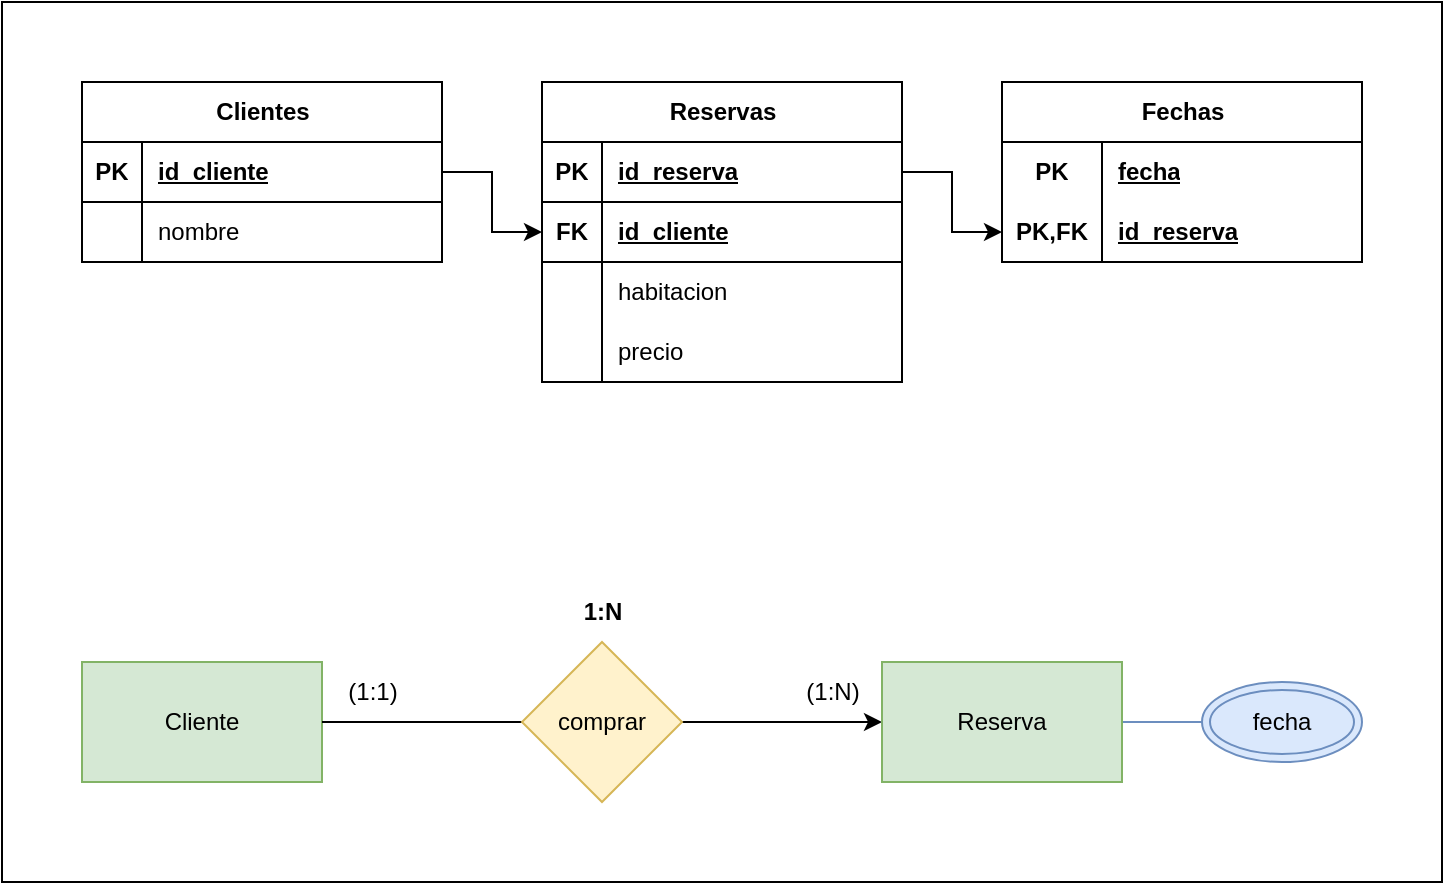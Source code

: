 <mxfile version="26.0.13">
  <diagram name="Page-1" id="AEam-EhrjT0vkQGm4RVA">
    <mxGraphModel dx="1138" dy="673" grid="1" gridSize="10" guides="1" tooltips="1" connect="1" arrows="1" fold="1" page="1" pageScale="1" pageWidth="850" pageHeight="1100" math="0" shadow="0">
      <root>
        <mxCell id="0" />
        <mxCell id="1" parent="0" />
        <mxCell id="xO_PuKC_6HDvW6VsukCi-99" value="" style="group" vertex="1" connectable="0" parent="1">
          <mxGeometry width="720" height="440" as="geometry" />
        </mxCell>
        <mxCell id="xO_PuKC_6HDvW6VsukCi-98" value="" style="rounded=0;whiteSpace=wrap;html=1;" vertex="1" parent="xO_PuKC_6HDvW6VsukCi-99">
          <mxGeometry width="720" height="440" as="geometry" />
        </mxCell>
        <mxCell id="xO_PuKC_6HDvW6VsukCi-41" value="Cliente" style="rounded=0;whiteSpace=wrap;html=1;fillColor=#d5e8d4;strokeColor=#82b366;" vertex="1" parent="xO_PuKC_6HDvW6VsukCi-99">
          <mxGeometry x="40" y="330" width="120" height="60" as="geometry" />
        </mxCell>
        <mxCell id="xO_PuKC_6HDvW6VsukCi-46" style="edgeStyle=orthogonalEdgeStyle;rounded=0;orthogonalLoop=1;jettySize=auto;html=1;exitX=1;exitY=0.5;exitDx=0;exitDy=0;entryX=0;entryY=0.5;entryDx=0;entryDy=0;" edge="1" parent="xO_PuKC_6HDvW6VsukCi-99" source="xO_PuKC_6HDvW6VsukCi-42" target="xO_PuKC_6HDvW6VsukCi-43">
          <mxGeometry relative="1" as="geometry" />
        </mxCell>
        <mxCell id="xO_PuKC_6HDvW6VsukCi-47" style="edgeStyle=orthogonalEdgeStyle;rounded=0;orthogonalLoop=1;jettySize=auto;html=1;exitX=0;exitY=0.5;exitDx=0;exitDy=0;entryX=1;entryY=0.5;entryDx=0;entryDy=0;endArrow=none;startFill=0;" edge="1" parent="xO_PuKC_6HDvW6VsukCi-99" source="xO_PuKC_6HDvW6VsukCi-42" target="xO_PuKC_6HDvW6VsukCi-41">
          <mxGeometry relative="1" as="geometry" />
        </mxCell>
        <mxCell id="xO_PuKC_6HDvW6VsukCi-42" value="comprar" style="rhombus;whiteSpace=wrap;html=1;fillColor=#fff2cc;strokeColor=#d6b656;" vertex="1" parent="xO_PuKC_6HDvW6VsukCi-99">
          <mxGeometry x="260" y="320" width="80" height="80" as="geometry" />
        </mxCell>
        <mxCell id="xO_PuKC_6HDvW6VsukCi-45" style="edgeStyle=orthogonalEdgeStyle;rounded=0;orthogonalLoop=1;jettySize=auto;html=1;exitX=1;exitY=0.5;exitDx=0;exitDy=0;entryX=0;entryY=0.5;entryDx=0;entryDy=0;endArrow=none;startFill=0;fillColor=#dae8fc;strokeColor=#6c8ebf;" edge="1" parent="xO_PuKC_6HDvW6VsukCi-99" source="xO_PuKC_6HDvW6VsukCi-43" target="xO_PuKC_6HDvW6VsukCi-44">
          <mxGeometry relative="1" as="geometry" />
        </mxCell>
        <mxCell id="xO_PuKC_6HDvW6VsukCi-43" value="Reserva" style="rounded=0;whiteSpace=wrap;html=1;fillColor=#d5e8d4;strokeColor=#82b366;" vertex="1" parent="xO_PuKC_6HDvW6VsukCi-99">
          <mxGeometry x="440" y="330" width="120" height="60" as="geometry" />
        </mxCell>
        <mxCell id="xO_PuKC_6HDvW6VsukCi-44" value="fecha" style="ellipse;shape=doubleEllipse;whiteSpace=wrap;html=1;fillColor=#dae8fc;strokeColor=#6c8ebf;" vertex="1" parent="xO_PuKC_6HDvW6VsukCi-99">
          <mxGeometry x="600" y="340" width="80" height="40" as="geometry" />
        </mxCell>
        <mxCell id="xO_PuKC_6HDvW6VsukCi-48" value="(1:N)" style="text;html=1;align=center;verticalAlign=middle;resizable=0;points=[];autosize=1;strokeColor=none;fillColor=none;" vertex="1" parent="xO_PuKC_6HDvW6VsukCi-99">
          <mxGeometry x="390" y="330" width="50" height="30" as="geometry" />
        </mxCell>
        <mxCell id="xO_PuKC_6HDvW6VsukCi-49" value="(1:1)" style="text;html=1;align=center;verticalAlign=middle;resizable=0;points=[];autosize=1;strokeColor=none;fillColor=none;" vertex="1" parent="xO_PuKC_6HDvW6VsukCi-99">
          <mxGeometry x="160" y="330" width="50" height="30" as="geometry" />
        </mxCell>
        <mxCell id="xO_PuKC_6HDvW6VsukCi-50" value="1:N" style="text;html=1;align=center;verticalAlign=middle;resizable=0;points=[];autosize=1;strokeColor=none;fillColor=none;fontStyle=1" vertex="1" parent="xO_PuKC_6HDvW6VsukCi-99">
          <mxGeometry x="280" y="290" width="40" height="30" as="geometry" />
        </mxCell>
        <mxCell id="xO_PuKC_6HDvW6VsukCi-51" value="Clientes" style="shape=table;startSize=30;container=1;collapsible=1;childLayout=tableLayout;fixedRows=1;rowLines=0;fontStyle=1;align=center;resizeLast=1;html=1;" vertex="1" parent="xO_PuKC_6HDvW6VsukCi-99">
          <mxGeometry x="40" y="40" width="180" height="90" as="geometry" />
        </mxCell>
        <mxCell id="xO_PuKC_6HDvW6VsukCi-52" value="" style="shape=tableRow;horizontal=0;startSize=0;swimlaneHead=0;swimlaneBody=0;fillColor=none;collapsible=0;dropTarget=0;points=[[0,0.5],[1,0.5]];portConstraint=eastwest;top=0;left=0;right=0;bottom=1;" vertex="1" parent="xO_PuKC_6HDvW6VsukCi-51">
          <mxGeometry y="30" width="180" height="30" as="geometry" />
        </mxCell>
        <mxCell id="xO_PuKC_6HDvW6VsukCi-53" value="PK" style="shape=partialRectangle;connectable=0;fillColor=none;top=0;left=0;bottom=0;right=0;fontStyle=1;overflow=hidden;whiteSpace=wrap;html=1;" vertex="1" parent="xO_PuKC_6HDvW6VsukCi-52">
          <mxGeometry width="30" height="30" as="geometry">
            <mxRectangle width="30" height="30" as="alternateBounds" />
          </mxGeometry>
        </mxCell>
        <mxCell id="xO_PuKC_6HDvW6VsukCi-54" value="id_cliente" style="shape=partialRectangle;connectable=0;fillColor=none;top=0;left=0;bottom=0;right=0;align=left;spacingLeft=6;fontStyle=5;overflow=hidden;whiteSpace=wrap;html=1;" vertex="1" parent="xO_PuKC_6HDvW6VsukCi-52">
          <mxGeometry x="30" width="150" height="30" as="geometry">
            <mxRectangle width="150" height="30" as="alternateBounds" />
          </mxGeometry>
        </mxCell>
        <mxCell id="xO_PuKC_6HDvW6VsukCi-55" value="" style="shape=tableRow;horizontal=0;startSize=0;swimlaneHead=0;swimlaneBody=0;fillColor=none;collapsible=0;dropTarget=0;points=[[0,0.5],[1,0.5]];portConstraint=eastwest;top=0;left=0;right=0;bottom=0;" vertex="1" parent="xO_PuKC_6HDvW6VsukCi-51">
          <mxGeometry y="60" width="180" height="30" as="geometry" />
        </mxCell>
        <mxCell id="xO_PuKC_6HDvW6VsukCi-56" value="" style="shape=partialRectangle;connectable=0;fillColor=none;top=0;left=0;bottom=0;right=0;editable=1;overflow=hidden;whiteSpace=wrap;html=1;" vertex="1" parent="xO_PuKC_6HDvW6VsukCi-55">
          <mxGeometry width="30" height="30" as="geometry">
            <mxRectangle width="30" height="30" as="alternateBounds" />
          </mxGeometry>
        </mxCell>
        <mxCell id="xO_PuKC_6HDvW6VsukCi-57" value="nombre" style="shape=partialRectangle;connectable=0;fillColor=none;top=0;left=0;bottom=0;right=0;align=left;spacingLeft=6;overflow=hidden;whiteSpace=wrap;html=1;" vertex="1" parent="xO_PuKC_6HDvW6VsukCi-55">
          <mxGeometry x="30" width="150" height="30" as="geometry">
            <mxRectangle width="150" height="30" as="alternateBounds" />
          </mxGeometry>
        </mxCell>
        <mxCell id="xO_PuKC_6HDvW6VsukCi-64" value="Reservas" style="shape=table;startSize=30;container=1;collapsible=1;childLayout=tableLayout;fixedRows=1;rowLines=0;fontStyle=1;align=center;resizeLast=1;html=1;" vertex="1" parent="xO_PuKC_6HDvW6VsukCi-99">
          <mxGeometry x="270" y="40" width="180" height="150" as="geometry" />
        </mxCell>
        <mxCell id="xO_PuKC_6HDvW6VsukCi-65" value="" style="shape=tableRow;horizontal=0;startSize=0;swimlaneHead=0;swimlaneBody=0;fillColor=none;collapsible=0;dropTarget=0;points=[[0,0.5],[1,0.5]];portConstraint=eastwest;top=0;left=0;right=0;bottom=1;" vertex="1" parent="xO_PuKC_6HDvW6VsukCi-64">
          <mxGeometry y="30" width="180" height="30" as="geometry" />
        </mxCell>
        <mxCell id="xO_PuKC_6HDvW6VsukCi-66" value="PK" style="shape=partialRectangle;connectable=0;fillColor=none;top=0;left=0;bottom=0;right=0;fontStyle=1;overflow=hidden;whiteSpace=wrap;html=1;" vertex="1" parent="xO_PuKC_6HDvW6VsukCi-65">
          <mxGeometry width="30" height="30" as="geometry">
            <mxRectangle width="30" height="30" as="alternateBounds" />
          </mxGeometry>
        </mxCell>
        <mxCell id="xO_PuKC_6HDvW6VsukCi-67" value="id_reserva" style="shape=partialRectangle;connectable=0;fillColor=none;top=0;left=0;bottom=0;right=0;align=left;spacingLeft=6;fontStyle=5;overflow=hidden;whiteSpace=wrap;html=1;" vertex="1" parent="xO_PuKC_6HDvW6VsukCi-65">
          <mxGeometry x="30" width="150" height="30" as="geometry">
            <mxRectangle width="150" height="30" as="alternateBounds" />
          </mxGeometry>
        </mxCell>
        <mxCell id="xO_PuKC_6HDvW6VsukCi-77" value="" style="shape=tableRow;horizontal=0;startSize=0;swimlaneHead=0;swimlaneBody=0;fillColor=none;collapsible=0;dropTarget=0;points=[[0,0.5],[1,0.5]];portConstraint=eastwest;top=0;left=0;right=0;bottom=1;" vertex="1" parent="xO_PuKC_6HDvW6VsukCi-64">
          <mxGeometry y="60" width="180" height="30" as="geometry" />
        </mxCell>
        <mxCell id="xO_PuKC_6HDvW6VsukCi-78" value="FK" style="shape=partialRectangle;connectable=0;fillColor=none;top=0;left=0;bottom=0;right=0;fontStyle=1;overflow=hidden;whiteSpace=wrap;html=1;" vertex="1" parent="xO_PuKC_6HDvW6VsukCi-77">
          <mxGeometry width="30" height="30" as="geometry">
            <mxRectangle width="30" height="30" as="alternateBounds" />
          </mxGeometry>
        </mxCell>
        <mxCell id="xO_PuKC_6HDvW6VsukCi-79" value="id_cliente" style="shape=partialRectangle;connectable=0;fillColor=none;top=0;left=0;bottom=0;right=0;align=left;spacingLeft=6;fontStyle=5;overflow=hidden;whiteSpace=wrap;html=1;" vertex="1" parent="xO_PuKC_6HDvW6VsukCi-77">
          <mxGeometry x="30" width="150" height="30" as="geometry">
            <mxRectangle width="150" height="30" as="alternateBounds" />
          </mxGeometry>
        </mxCell>
        <mxCell id="xO_PuKC_6HDvW6VsukCi-68" value="" style="shape=tableRow;horizontal=0;startSize=0;swimlaneHead=0;swimlaneBody=0;fillColor=none;collapsible=0;dropTarget=0;points=[[0,0.5],[1,0.5]];portConstraint=eastwest;top=0;left=0;right=0;bottom=0;" vertex="1" parent="xO_PuKC_6HDvW6VsukCi-64">
          <mxGeometry y="90" width="180" height="30" as="geometry" />
        </mxCell>
        <mxCell id="xO_PuKC_6HDvW6VsukCi-69" value="" style="shape=partialRectangle;connectable=0;fillColor=none;top=0;left=0;bottom=0;right=0;editable=1;overflow=hidden;whiteSpace=wrap;html=1;" vertex="1" parent="xO_PuKC_6HDvW6VsukCi-68">
          <mxGeometry width="30" height="30" as="geometry">
            <mxRectangle width="30" height="30" as="alternateBounds" />
          </mxGeometry>
        </mxCell>
        <mxCell id="xO_PuKC_6HDvW6VsukCi-70" value="habitacion" style="shape=partialRectangle;connectable=0;fillColor=none;top=0;left=0;bottom=0;right=0;align=left;spacingLeft=6;overflow=hidden;whiteSpace=wrap;html=1;" vertex="1" parent="xO_PuKC_6HDvW6VsukCi-68">
          <mxGeometry x="30" width="150" height="30" as="geometry">
            <mxRectangle width="150" height="30" as="alternateBounds" />
          </mxGeometry>
        </mxCell>
        <mxCell id="xO_PuKC_6HDvW6VsukCi-71" value="" style="shape=tableRow;horizontal=0;startSize=0;swimlaneHead=0;swimlaneBody=0;fillColor=none;collapsible=0;dropTarget=0;points=[[0,0.5],[1,0.5]];portConstraint=eastwest;top=0;left=0;right=0;bottom=0;" vertex="1" parent="xO_PuKC_6HDvW6VsukCi-64">
          <mxGeometry y="120" width="180" height="30" as="geometry" />
        </mxCell>
        <mxCell id="xO_PuKC_6HDvW6VsukCi-72" value="" style="shape=partialRectangle;connectable=0;fillColor=none;top=0;left=0;bottom=0;right=0;editable=1;overflow=hidden;whiteSpace=wrap;html=1;" vertex="1" parent="xO_PuKC_6HDvW6VsukCi-71">
          <mxGeometry width="30" height="30" as="geometry">
            <mxRectangle width="30" height="30" as="alternateBounds" />
          </mxGeometry>
        </mxCell>
        <mxCell id="xO_PuKC_6HDvW6VsukCi-73" value="precio" style="shape=partialRectangle;connectable=0;fillColor=none;top=0;left=0;bottom=0;right=0;align=left;spacingLeft=6;overflow=hidden;whiteSpace=wrap;html=1;" vertex="1" parent="xO_PuKC_6HDvW6VsukCi-71">
          <mxGeometry x="30" width="150" height="30" as="geometry">
            <mxRectangle width="150" height="30" as="alternateBounds" />
          </mxGeometry>
        </mxCell>
        <mxCell id="xO_PuKC_6HDvW6VsukCi-80" value="Fechas" style="shape=table;startSize=30;container=1;collapsible=1;childLayout=tableLayout;fixedRows=1;rowLines=0;fontStyle=1;align=center;resizeLast=1;html=1;" vertex="1" parent="xO_PuKC_6HDvW6VsukCi-99">
          <mxGeometry x="500" y="40" width="180" height="90" as="geometry" />
        </mxCell>
        <mxCell id="xO_PuKC_6HDvW6VsukCi-81" value="" style="shape=tableRow;horizontal=0;startSize=0;swimlaneHead=0;swimlaneBody=0;fillColor=none;collapsible=0;dropTarget=0;points=[[0,0.5],[1,0.5]];portConstraint=eastwest;top=0;left=0;right=0;bottom=0;" vertex="1" parent="xO_PuKC_6HDvW6VsukCi-80">
          <mxGeometry y="30" width="180" height="30" as="geometry" />
        </mxCell>
        <mxCell id="xO_PuKC_6HDvW6VsukCi-82" value="PK" style="shape=partialRectangle;connectable=0;fillColor=none;top=0;left=0;bottom=0;right=0;fontStyle=1;overflow=hidden;whiteSpace=wrap;html=1;" vertex="1" parent="xO_PuKC_6HDvW6VsukCi-81">
          <mxGeometry width="50" height="30" as="geometry">
            <mxRectangle width="50" height="30" as="alternateBounds" />
          </mxGeometry>
        </mxCell>
        <mxCell id="xO_PuKC_6HDvW6VsukCi-83" value="fecha" style="shape=partialRectangle;connectable=0;fillColor=none;top=0;left=0;bottom=0;right=0;align=left;spacingLeft=6;fontStyle=5;overflow=hidden;whiteSpace=wrap;html=1;" vertex="1" parent="xO_PuKC_6HDvW6VsukCi-81">
          <mxGeometry x="50" width="130" height="30" as="geometry">
            <mxRectangle width="130" height="30" as="alternateBounds" />
          </mxGeometry>
        </mxCell>
        <mxCell id="xO_PuKC_6HDvW6VsukCi-94" value="" style="shape=tableRow;horizontal=0;startSize=0;swimlaneHead=0;swimlaneBody=0;fillColor=none;collapsible=0;dropTarget=0;points=[[0,0.5],[1,0.5]];portConstraint=eastwest;top=0;left=0;right=0;bottom=1;" vertex="1" parent="xO_PuKC_6HDvW6VsukCi-80">
          <mxGeometry y="60" width="180" height="30" as="geometry" />
        </mxCell>
        <mxCell id="xO_PuKC_6HDvW6VsukCi-95" value="PK,FK" style="shape=partialRectangle;connectable=0;fillColor=none;top=0;left=0;bottom=0;right=0;fontStyle=1;overflow=hidden;whiteSpace=wrap;html=1;" vertex="1" parent="xO_PuKC_6HDvW6VsukCi-94">
          <mxGeometry width="50" height="30" as="geometry">
            <mxRectangle width="50" height="30" as="alternateBounds" />
          </mxGeometry>
        </mxCell>
        <mxCell id="xO_PuKC_6HDvW6VsukCi-96" value="id_reserva" style="shape=partialRectangle;connectable=0;fillColor=none;top=0;left=0;bottom=0;right=0;align=left;spacingLeft=6;fontStyle=5;overflow=hidden;whiteSpace=wrap;html=1;" vertex="1" parent="xO_PuKC_6HDvW6VsukCi-94">
          <mxGeometry x="50" width="130" height="30" as="geometry">
            <mxRectangle width="130" height="30" as="alternateBounds" />
          </mxGeometry>
        </mxCell>
        <mxCell id="xO_PuKC_6HDvW6VsukCi-93" style="edgeStyle=orthogonalEdgeStyle;rounded=0;orthogonalLoop=1;jettySize=auto;html=1;exitX=1;exitY=0.5;exitDx=0;exitDy=0;entryX=0;entryY=0.5;entryDx=0;entryDy=0;" edge="1" parent="xO_PuKC_6HDvW6VsukCi-99" source="xO_PuKC_6HDvW6VsukCi-52" target="xO_PuKC_6HDvW6VsukCi-77">
          <mxGeometry relative="1" as="geometry" />
        </mxCell>
        <mxCell id="xO_PuKC_6HDvW6VsukCi-97" style="edgeStyle=orthogonalEdgeStyle;rounded=0;orthogonalLoop=1;jettySize=auto;html=1;exitX=1;exitY=0.5;exitDx=0;exitDy=0;entryX=0;entryY=0.5;entryDx=0;entryDy=0;" edge="1" parent="xO_PuKC_6HDvW6VsukCi-99" source="xO_PuKC_6HDvW6VsukCi-65" target="xO_PuKC_6HDvW6VsukCi-94">
          <mxGeometry relative="1" as="geometry" />
        </mxCell>
      </root>
    </mxGraphModel>
  </diagram>
</mxfile>
